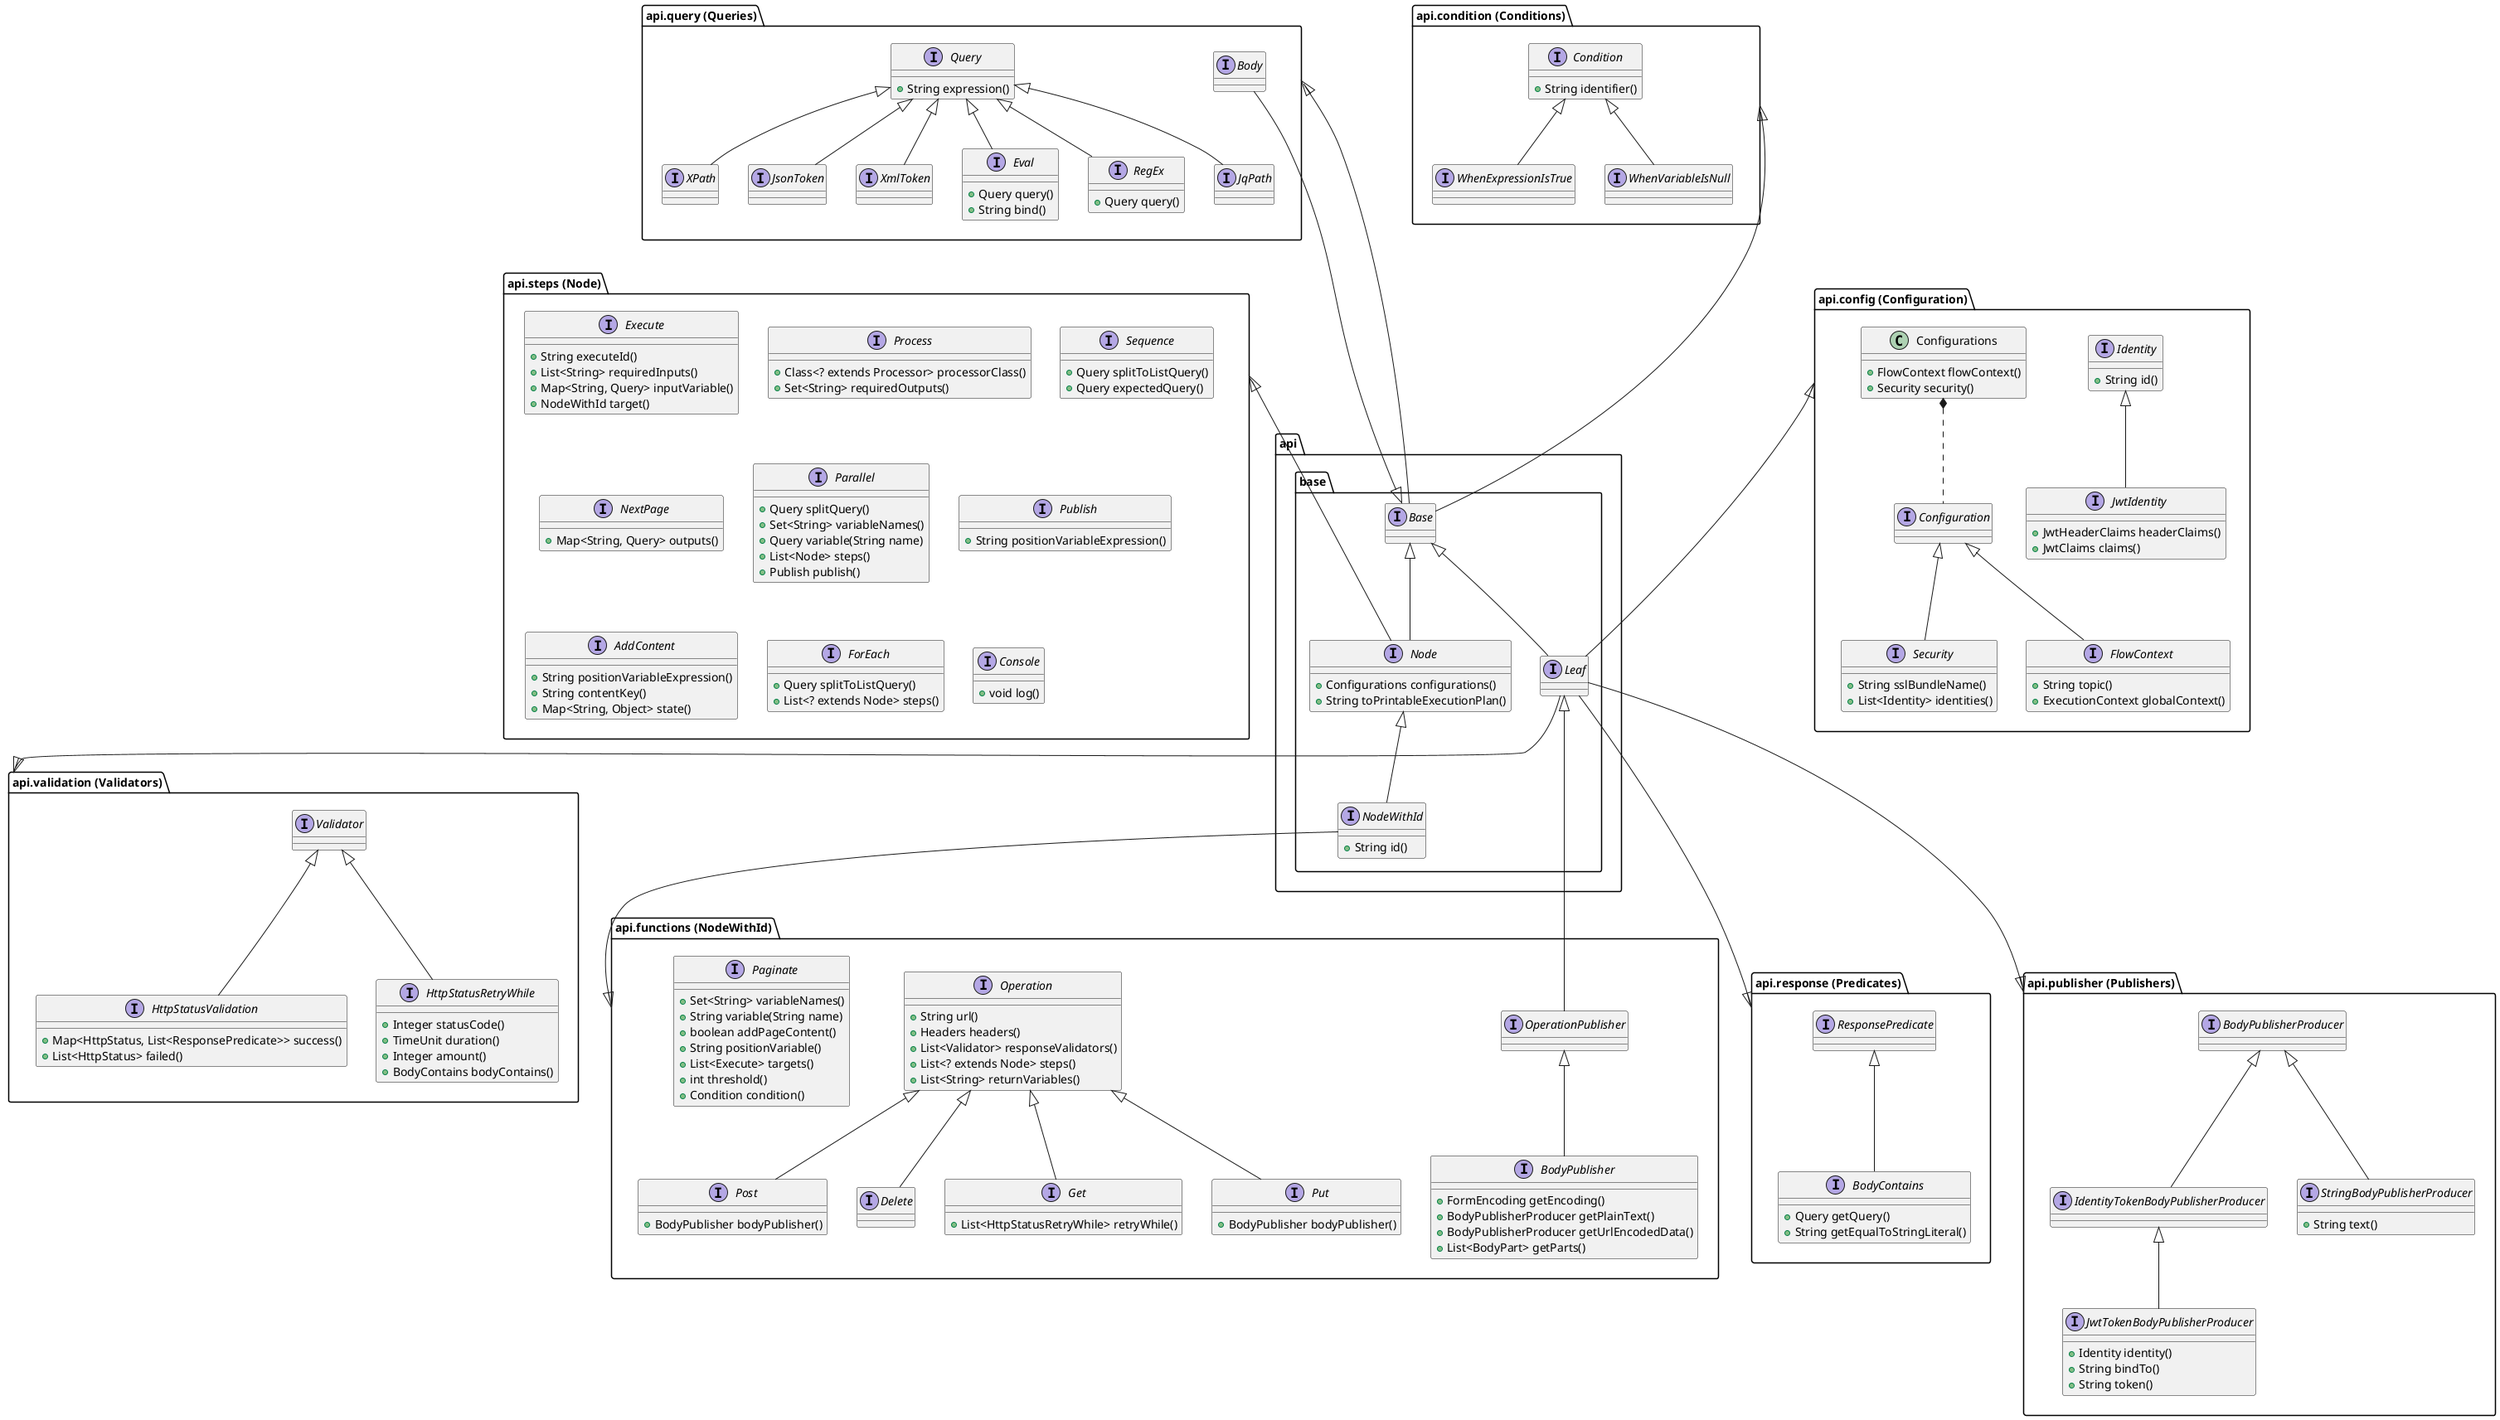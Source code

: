 @startuml

package api.base {
    interface Base
    interface Leaf
    interface Node {
        +Configurations configurations()
        +String toPrintableExecutionPlan()
    }
    interface NodeWithId {
        +String id()
    }

    Base <|-- Leaf
    Base <|-- Node
    Node <|-- NodeWithId
}

package "api.functions (NodeWithId)" as functions {
    interface OperationPublisher
    interface BodyPublisher extends OperationPublisher {
        +FormEncoding getEncoding()
        +BodyPublisherProducer getPlainText()
        +BodyPublisherProducer getUrlEncodedData()
        +List<BodyPart> getParts()
    }
    interface Operation {
        +String url()
        +Headers headers()
        +List<Validator> responseValidators()
        +List<? extends Node> steps()
        +List<String> returnVariables()
    }
    interface Get extends Operation {
        +List<HttpStatusRetryWhile> retryWhile()
    }
    interface Put extends Operation {
        +BodyPublisher bodyPublisher()
    }
    interface Post extends Operation {
        +BodyPublisher bodyPublisher()
    }
    interface Delete extends Operation
    interface Paginate {
        +Set<String> variableNames()
        +String variable(String name)
        +boolean addPageContent()
        +String positionVariable()
        +List<Execute> targets()
        +int threshold()
        +Condition condition()
    }

    OperationPublisher --|> Leaf
}

package "api.steps (Node)" as steps {
    interface Execute {
        +String executeId()
        +List<String> requiredInputs()
        +Map<String, Query> inputVariable()
        +NodeWithId target()
    }
    interface Process {
        +Class<? extends Processor> processorClass()
        +Set<String> requiredOutputs()
    }
    interface Sequence {
        +Query splitToListQuery()
        +Query expectedQuery()
    }
    interface NextPage {
        +Map<String, Query> outputs()
    }
    interface Parallel {
        +Query splitQuery()
        +Set<String> variableNames()
        +Query variable(String name)
        +List<Node> steps()
        +Publish publish()
    }
    interface Publish {
        +String positionVariableExpression()
    }
    interface AddContent {
        +String positionVariableExpression()
        +String contentKey()
        +Map<String, Object> state()
    }
    interface ForEach {
        +Query splitToListQuery()
        +List<? extends Node> steps()
    }
    interface Console {
        +void log()
    }
}

package "api.config (Configuration)" as config {
    interface Identity {
        +String id()
    }
    interface JwtIdentity extends Identity {
        +JwtHeaderClaims headerClaims()
        +JwtClaims claims()
    }
    class Configurations {
        +FlowContext flowContext()
        +Security security()
    }
    interface Configuration
    interface FlowContext extends Configuration {
        +String topic()
        +ExecutionContext globalContext()
    }
    interface Security extends Configuration {
        +String sslBundleName()
        +List<Identity> identities()
    }

    Configurations *.. Configuration
}

package "api.validation (Validators)" as validation {
    interface Validator
    interface HttpStatusValidation extends Validator {
        +Map<HttpStatus, List<ResponsePredicate>> success()
        +List<HttpStatus> failed()
    }
    interface HttpStatusRetryWhile extends Validator {
        +Integer statusCode()
        +TimeUnit duration()
        +Integer amount()
        +BodyContains bodyContains()
    }
}

package "api.response (Predicates)" as response {
    interface ResponsePredicate
    interface BodyContains extends ResponsePredicate {
        +Query getQuery()
        +String getEqualToStringLiteral()
    }
}

package "api.publisher (Publishers)" as publisher {
    interface BodyPublisherProducer
    interface IdentityTokenBodyPublisherProducer extends BodyPublisherProducer
    interface JwtTokenBodyPublisherProducer extends IdentityTokenBodyPublisherProducer {
        +Identity identity()
        +String bindTo()
        +String token()
    }
    interface StringBodyPublisherProducer extends BodyPublisherProducer {
        +String text()
    }
}

package "api.query (Queries)" as query {
    interface Body
    interface Query {
        +String expression()
    }
    interface Eval extends Query {
        +Query query()
        +String bind()
    }
    interface RegEx extends Query {
        +Query query()
    }
    interface JqPath extends Query
    interface XPath extends Query
    interface JsonToken extends Query
    interface XmlToken extends Query

    Body --|> Base
}

package "api.condition (Conditions)" as condition {
    interface Condition {
        +String identifier()
    }
    interface WhenVariableIsNull extends Condition {
    }
    interface WhenExpressionIsTrue  extends Condition {
    }
}

Base -up---|> condition
Base -up---|> query

Leaf -u--|> config
Leaf -d-|> validation
Leaf -d--|> publisher
Leaf -d--|> response

Node -up--|> steps

NodeWithId -d-|> functions

@enduml

